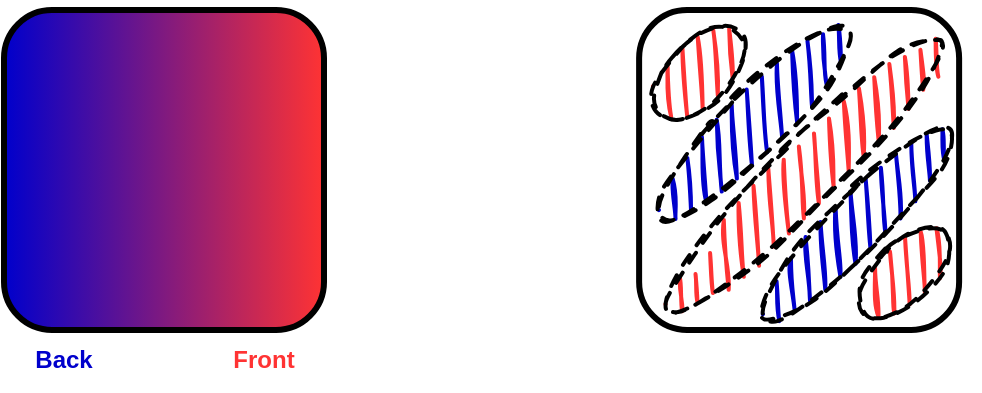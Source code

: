 <mxfile pages="5">
    <diagram id="9YZt-gtbpCS2y8PjOlEq" name="monolithic-architecture">
        <mxGraphModel dx="738" dy="495" grid="1" gridSize="10" guides="1" tooltips="1" connect="1" arrows="1" fold="1" page="1" pageScale="1" pageWidth="850" pageHeight="1100" math="0" shadow="0">
            <root>
                <mxCell id="0"/>
                <mxCell id="1" parent="0"/>
                <mxCell id="yftX4vZoFyeo2XI1cVny-1" value="" style="rounded=1;whiteSpace=wrap;html=1;strokeWidth=3;" parent="1" vertex="1">
                    <mxGeometry x="577.56" y="170" width="160" height="160" as="geometry"/>
                </mxCell>
                <mxCell id="yftX4vZoFyeo2XI1cVny-3" value="" style="ellipse;whiteSpace=wrap;html=1;strokeWidth=2;fillWeight=2;hachureGap=8;fillColor=#FF3333;fillStyle=dots;sketch=1;rotation=-45;dashed=1;" parent="1" vertex="1">
                    <mxGeometry x="577.56" y="187" width="60" height="30" as="geometry"/>
                </mxCell>
                <mxCell id="yftX4vZoFyeo2XI1cVny-4" value="" style="ellipse;whiteSpace=wrap;html=1;strokeWidth=2;fillWeight=2;hachureGap=8;fillColor=#0000CC;fillStyle=dots;sketch=1;rotation=-45;dashed=1;" parent="1" vertex="1">
                    <mxGeometry x="566.15" y="211.22" width="138.36" height="30" as="geometry"/>
                </mxCell>
                <mxCell id="yftX4vZoFyeo2XI1cVny-5" value="" style="ellipse;whiteSpace=wrap;html=1;strokeWidth=2;fillWeight=2;hachureGap=8;fillColor=#FF3333;fillStyle=dots;sketch=1;rotation=-45;dashed=1;" parent="1" vertex="1">
                    <mxGeometry x="560" y="237.7" width="199.73" height="30" as="geometry"/>
                </mxCell>
                <mxCell id="yftX4vZoFyeo2XI1cVny-6" value="" style="ellipse;whiteSpace=wrap;html=1;strokeWidth=2;fillWeight=2;hachureGap=8;fillColor=#0000CC;fillStyle=dots;sketch=1;rotation=-45;dashed=1;" parent="1" vertex="1">
                    <mxGeometry x="617.56" y="261.88" width="138.36" height="30" as="geometry"/>
                </mxCell>
                <mxCell id="yftX4vZoFyeo2XI1cVny-7" value="" style="ellipse;whiteSpace=wrap;html=1;strokeWidth=2;fillWeight=2;hachureGap=8;fillColor=#FF3333;fillStyle=dots;sketch=1;rotation=-45;dashed=1;" parent="1" vertex="1">
                    <mxGeometry x="680.56" y="286" width="60" height="30" as="geometry"/>
                </mxCell>
                <mxCell id="yftX4vZoFyeo2XI1cVny-8" value="Back" style="text;html=1;strokeColor=none;fillColor=none;align=center;verticalAlign=middle;whiteSpace=wrap;rounded=0;dashed=1;strokeWidth=3;fontColor=#0000CC;fontStyle=1" parent="1" vertex="1">
                    <mxGeometry x="260.0" y="330" width="60" height="30" as="geometry"/>
                </mxCell>
                <mxCell id="yftX4vZoFyeo2XI1cVny-9" value="Front" style="text;html=1;strokeColor=none;fillColor=none;align=center;verticalAlign=middle;whiteSpace=wrap;rounded=0;dashed=1;strokeWidth=3;fontColor=#FF3333;fontStyle=1" parent="1" vertex="1">
                    <mxGeometry x="360.0" y="330" width="60" height="30" as="geometry"/>
                </mxCell>
                <mxCell id="Ywb1gOYlwcAk9zeYxUiz-3" value="" style="rounded=1;whiteSpace=wrap;html=1;strokeWidth=3;fillColor=#FF3333;gradientColor=#0000CC;gradientDirection=west;sketch=0;fillStyle=solid;glass=0;shadow=0;" parent="1" vertex="1">
                    <mxGeometry x="260.0" y="170" width="160" height="160" as="geometry"/>
                </mxCell>
            </root>
        </mxGraphModel>
    </diagram>
    <diagram id="MsDbIhtKTxIqKhxCRkUP" name="back-front-layers-separation">
        <mxGraphModel dx="438" dy="495" grid="1" gridSize="10" guides="1" tooltips="1" connect="1" arrows="1" fold="1" page="1" pageScale="1" pageWidth="850" pageHeight="1100" math="0" shadow="0">
            <root>
                <mxCell id="vSREpnfkVAFtM0ynblTt-0"/>
                <mxCell id="vSREpnfkVAFtM0ynblTt-1" parent="vSREpnfkVAFtM0ynblTt-0"/>
                <mxCell id="SrxmTXKETb56-X1Sbaju-1" value="" style="rounded=1;whiteSpace=wrap;html=1;strokeWidth=2;fillWeight=4;hachureGap=8;hachureAngle=45;fillColor=#0000CC;sketch=1;glass=0;fillStyle=solid;fontSize=14;fontColor=#FF3333;" parent="vSREpnfkVAFtM0ynblTt-1" vertex="1">
                    <mxGeometry x="230" y="160" width="60" height="160" as="geometry"/>
                </mxCell>
                <mxCell id="qzlLxI9XlkP0cFf6hQbi-0" value="" style="rounded=1;whiteSpace=wrap;html=1;strokeWidth=2;fillWeight=4;hachureGap=8;hachureAngle=45;fillColor=#FF3333;sketch=1;glass=0;fillStyle=solid;fontSize=14;fontColor=#FF3333;" parent="vSREpnfkVAFtM0ynblTt-1" vertex="1">
                    <mxGeometry x="320" y="160" width="60" height="160" as="geometry"/>
                </mxCell>
                <mxCell id="YW20hQ9C-jznjRkErKJU-0" value="Back" style="text;html=1;strokeColor=none;fillColor=none;align=center;verticalAlign=middle;whiteSpace=wrap;rounded=0;dashed=1;strokeWidth=3;fontColor=#0000CC;fontStyle=1" parent="vSREpnfkVAFtM0ynblTt-1" vertex="1">
                    <mxGeometry x="230" y="320" width="60" height="30" as="geometry"/>
                </mxCell>
                <mxCell id="YW20hQ9C-jznjRkErKJU-1" value="Front" style="text;html=1;strokeColor=none;fillColor=none;align=center;verticalAlign=middle;whiteSpace=wrap;rounded=0;dashed=1;strokeWidth=3;fontColor=#FF3333;fontStyle=1" parent="vSREpnfkVAFtM0ynblTt-1" vertex="1">
                    <mxGeometry x="320" y="320" width="60" height="30" as="geometry"/>
                </mxCell>
            </root>
        </mxGraphModel>
    </diagram>
    <diagram id="G98a9rpOSMOM8z4a3CS2" name="back-micro-services">
        <mxGraphModel dx="438" dy="495" grid="1" gridSize="10" guides="1" tooltips="1" connect="1" arrows="1" fold="1" page="1" pageScale="1" pageWidth="850" pageHeight="1100" math="0" shadow="0">
            <root>
                <mxCell id="08Yrf13FnL13I_xNMtg8-0"/>
                <mxCell id="08Yrf13FnL13I_xNMtg8-1" parent="08Yrf13FnL13I_xNMtg8-0"/>
                <mxCell id="liiPGBRCtPzQbA6j8pJo-0" value="" style="rounded=1;whiteSpace=wrap;html=1;strokeWidth=2;fillWeight=4;hachureGap=8;hachureAngle=45;fillColor=none;sketch=1;glass=0;fillStyle=hachure;fontSize=14;fontColor=#FF3333;" parent="08Yrf13FnL13I_xNMtg8-1" vertex="1">
                    <mxGeometry x="310" y="150" width="60" height="160" as="geometry"/>
                </mxCell>
                <mxCell id="Fh5V1AX0UagbB8hkqlH6-0" value="" style="rounded=1;whiteSpace=wrap;html=1;strokeWidth=2;fillWeight=4;hachureGap=8;hachureAngle=45;fillColor=#0000CC;sketch=1;glass=0;fillStyle=solid;fontSize=14;fontColor=#FF3333;arcSize=0;" parent="08Yrf13FnL13I_xNMtg8-1" vertex="1">
                    <mxGeometry x="325" y="170" width="30" height="30" as="geometry"/>
                </mxCell>
                <mxCell id="Fh5V1AX0UagbB8hkqlH6-1" value="" style="rounded=1;whiteSpace=wrap;html=1;strokeWidth=2;fillWeight=4;hachureGap=8;hachureAngle=45;fillColor=#FF3333;sketch=1;glass=0;fillStyle=solid;fontSize=14;fontColor=#FF3333;" parent="08Yrf13FnL13I_xNMtg8-1" vertex="1">
                    <mxGeometry x="400" y="150" width="60" height="160" as="geometry"/>
                </mxCell>
                <mxCell id="Fh5V1AX0UagbB8hkqlH6-2" value="Back" style="text;html=1;strokeColor=none;fillColor=none;align=center;verticalAlign=middle;whiteSpace=wrap;rounded=0;dashed=1;strokeWidth=3;fontColor=#0000CC;fontStyle=1" parent="08Yrf13FnL13I_xNMtg8-1" vertex="1">
                    <mxGeometry x="310" y="310" width="60" height="30" as="geometry"/>
                </mxCell>
                <mxCell id="Fh5V1AX0UagbB8hkqlH6-3" value="Front" style="text;html=1;strokeColor=none;fillColor=none;align=center;verticalAlign=middle;whiteSpace=wrap;rounded=0;dashed=1;strokeWidth=3;fontColor=#FF3333;fontStyle=1" parent="08Yrf13FnL13I_xNMtg8-1" vertex="1">
                    <mxGeometry x="400" y="310" width="60" height="30" as="geometry"/>
                </mxCell>
                <mxCell id="oDAsPoRV3xYNeqNTKpen-0" value="" style="rounded=1;whiteSpace=wrap;html=1;strokeWidth=2;fillWeight=4;hachureGap=8;hachureAngle=45;fillColor=#0000CC;sketch=1;glass=0;fillStyle=solid;fontSize=14;fontColor=#FF3333;arcSize=0;" parent="08Yrf13FnL13I_xNMtg8-1" vertex="1">
                    <mxGeometry x="325" y="215" width="30" height="30" as="geometry"/>
                </mxCell>
                <mxCell id="oDAsPoRV3xYNeqNTKpen-1" value="" style="rounded=1;whiteSpace=wrap;html=1;strokeWidth=2;fillWeight=4;hachureGap=8;hachureAngle=45;fillColor=#0000CC;sketch=1;glass=0;fillStyle=solid;fontSize=14;fontColor=#FF3333;arcSize=0;" parent="08Yrf13FnL13I_xNMtg8-1" vertex="1">
                    <mxGeometry x="325" y="260" width="30" height="30" as="geometry"/>
                </mxCell>
            </root>
        </mxGraphModel>
    </diagram>
    <diagram id="U8a6prwhg5e3a0YqYAT8" name="micro-front-end-layer">
        <mxGraphModel dx="438" dy="495" grid="1" gridSize="10" guides="1" tooltips="1" connect="1" arrows="1" fold="1" page="1" pageScale="1" pageWidth="850" pageHeight="1100" math="0" shadow="0">
            <root>
                <mxCell id="xGAVFQmcOM1XZsZsjXyp-0"/>
                <mxCell id="xGAVFQmcOM1XZsZsjXyp-1" parent="xGAVFQmcOM1XZsZsjXyp-0"/>
                <mxCell id="Rb279vgmRleAhh0W8-I5-4" value="" style="rounded=1;whiteSpace=wrap;html=1;strokeWidth=2;fillWeight=4;hachureGap=8;hachureAngle=45;fillColor=none;sketch=1;glass=0;fillStyle=hachure;fontSize=14;fontColor=#FF3333;" parent="xGAVFQmcOM1XZsZsjXyp-1" vertex="1">
                    <mxGeometry x="310" y="150" width="60" height="160" as="geometry"/>
                </mxCell>
                <mxCell id="Rb279vgmRleAhh0W8-I5-8" value="" style="rounded=1;whiteSpace=wrap;html=1;strokeWidth=2;fillWeight=4;hachureGap=8;hachureAngle=45;fillColor=none;sketch=1;glass=0;fillStyle=hachure;fontSize=14;fontColor=#FF3333;" parent="xGAVFQmcOM1XZsZsjXyp-1" vertex="1">
                    <mxGeometry x="400" y="150" width="60" height="160" as="geometry"/>
                </mxCell>
                <mxCell id="Rb279vgmRleAhh0W8-I5-0" value="" style="rounded=1;whiteSpace=wrap;html=1;strokeWidth=2;fillWeight=4;hachureGap=8;hachureAngle=45;fillColor=#0000CC;sketch=1;glass=0;fillStyle=solid;fontSize=14;fontColor=#FF3333;arcSize=0;" parent="xGAVFQmcOM1XZsZsjXyp-1" vertex="1">
                    <mxGeometry x="325" y="170" width="30" height="30" as="geometry"/>
                </mxCell>
                <mxCell id="Rb279vgmRleAhh0W8-I5-2" value="Back" style="text;html=1;strokeColor=none;fillColor=none;align=center;verticalAlign=middle;whiteSpace=wrap;rounded=0;dashed=1;strokeWidth=3;fontColor=#0000CC;fontStyle=1" parent="xGAVFQmcOM1XZsZsjXyp-1" vertex="1">
                    <mxGeometry x="310" y="310" width="60" height="30" as="geometry"/>
                </mxCell>
                <mxCell id="Rb279vgmRleAhh0W8-I5-3" value="Front" style="text;html=1;strokeColor=none;fillColor=none;align=center;verticalAlign=middle;whiteSpace=wrap;rounded=0;dashed=1;strokeWidth=3;fontColor=#FF3333;fontStyle=1" parent="xGAVFQmcOM1XZsZsjXyp-1" vertex="1">
                    <mxGeometry x="400" y="310" width="60" height="30" as="geometry"/>
                </mxCell>
                <mxCell id="Rb279vgmRleAhh0W8-I5-5" value="" style="rounded=1;whiteSpace=wrap;html=1;strokeWidth=2;fillWeight=4;hachureGap=8;hachureAngle=45;fillColor=#0000CC;sketch=1;glass=0;fillStyle=solid;fontSize=14;fontColor=#FF3333;arcSize=0;" parent="xGAVFQmcOM1XZsZsjXyp-1" vertex="1">
                    <mxGeometry x="325" y="215" width="30" height="30" as="geometry"/>
                </mxCell>
                <mxCell id="Rb279vgmRleAhh0W8-I5-6" value="" style="rounded=1;whiteSpace=wrap;html=1;strokeWidth=2;fillWeight=4;hachureGap=8;hachureAngle=45;fillColor=#0000CC;sketch=1;glass=0;fillStyle=solid;fontSize=14;fontColor=#FF3333;arcSize=0;" parent="xGAVFQmcOM1XZsZsjXyp-1" vertex="1">
                    <mxGeometry x="325" y="260" width="30" height="30" as="geometry"/>
                </mxCell>
                <mxCell id="Rb279vgmRleAhh0W8-I5-7" value="" style="rounded=1;whiteSpace=wrap;html=1;strokeWidth=2;fillWeight=4;hachureGap=8;hachureAngle=45;fillColor=#FF3333;sketch=1;glass=0;fillStyle=solid;fontSize=14;fontColor=#FF3333;arcSize=0;" parent="xGAVFQmcOM1XZsZsjXyp-1" vertex="1">
                    <mxGeometry x="415" y="170" width="30" height="30" as="geometry"/>
                </mxCell>
                <mxCell id="Rb279vgmRleAhh0W8-I5-9" value="" style="rounded=1;whiteSpace=wrap;html=1;strokeWidth=2;fillWeight=4;hachureGap=8;hachureAngle=45;fillColor=#FF3333;sketch=1;glass=0;fillStyle=solid;fontSize=14;fontColor=#FF3333;arcSize=0;" parent="xGAVFQmcOM1XZsZsjXyp-1" vertex="1">
                    <mxGeometry x="415" y="215" width="30" height="30" as="geometry"/>
                </mxCell>
                <mxCell id="Rb279vgmRleAhh0W8-I5-10" value="" style="rounded=1;whiteSpace=wrap;html=1;strokeWidth=2;fillWeight=4;hachureGap=8;hachureAngle=45;fillColor=#FF3333;sketch=1;glass=0;fillStyle=solid;fontSize=14;fontColor=#FF3333;arcSize=0;" parent="xGAVFQmcOM1XZsZsjXyp-1" vertex="1">
                    <mxGeometry x="415" y="260" width="30" height="30" as="geometry"/>
                </mxCell>
            </root>
        </mxGraphModel>
    </diagram>
    <diagram id="wHeKaLPO1xWpuU_uPZHu" name="container-embedding-mfe">
        <mxGraphModel dx="438" dy="495" grid="1" gridSize="10" guides="1" tooltips="1" connect="1" arrows="1" fold="1" page="1" pageScale="1" pageWidth="850" pageHeight="1100" math="0" shadow="0">
            <root>
                <mxCell id="qZPa1fO29OUZyFsJHgkH-0"/>
                <mxCell id="qZPa1fO29OUZyFsJHgkH-1" parent="qZPa1fO29OUZyFsJHgkH-0"/>
                <mxCell id="DfvvTynhoAPi5q_5kiRm-0" value="" style="rounded=1;whiteSpace=wrap;html=1;strokeWidth=2;fillWeight=4;hachureGap=8;hachureAngle=45;fillColor=none;sketch=1;glass=0;fillStyle=hachure;fontSize=14;fontColor=#FF3333;" parent="qZPa1fO29OUZyFsJHgkH-1" vertex="1">
                    <mxGeometry x="290" y="150" width="170" height="160" as="geometry"/>
                </mxCell>
                <mxCell id="DfvvTynhoAPi5q_5kiRm-3" value="MFE 1" style="text;html=1;strokeColor=none;fillColor=none;align=center;verticalAlign=middle;whiteSpace=wrap;rounded=0;dashed=1;strokeWidth=3;fontColor=#FF3333;fontStyle=1" parent="qZPa1fO29OUZyFsJHgkH-1" vertex="1">
                    <mxGeometry x="395" y="186" width="60" height="30" as="geometry"/>
                </mxCell>
                <mxCell id="DfvvTynhoAPi5q_5kiRm-7" value="" style="rounded=1;whiteSpace=wrap;html=1;strokeWidth=2;fillWeight=4;hachureGap=8;hachureAngle=45;fillColor=#FF3333;sketch=1;glass=0;fillStyle=solid;fontSize=14;fontColor=#FF3333;arcSize=0;" parent="qZPa1fO29OUZyFsJHgkH-1" vertex="1">
                    <mxGeometry x="309" y="186" width="80" height="30" as="geometry"/>
                </mxCell>
                <mxCell id="DfvvTynhoAPi5q_5kiRm-8" value="" style="rounded=1;whiteSpace=wrap;html=1;strokeWidth=2;fillWeight=4;hachureGap=8;hachureAngle=45;fillColor=#FF3333;sketch=1;glass=0;fillStyle=solid;fontSize=14;fontColor=#FF3333;arcSize=0;" parent="qZPa1fO29OUZyFsJHgkH-1" vertex="1">
                    <mxGeometry x="309" y="226" width="80" height="30" as="geometry"/>
                </mxCell>
                <mxCell id="DfvvTynhoAPi5q_5kiRm-9" value="" style="rounded=1;whiteSpace=wrap;html=1;strokeWidth=2;fillWeight=4;hachureGap=8;hachureAngle=45;fillColor=#FF3333;sketch=1;glass=0;fillStyle=solid;fontSize=14;fontColor=#FF3333;arcSize=0;" parent="qZPa1fO29OUZyFsJHgkH-1" vertex="1">
                    <mxGeometry x="309" y="266" width="80" height="30" as="geometry"/>
                </mxCell>
                <mxCell id="DfvvTynhoAPi5q_5kiRm-10" value="Container" style="text;html=1;strokeColor=none;fillColor=none;align=center;verticalAlign=middle;whiteSpace=wrap;rounded=0;dashed=1;strokeWidth=3;fontColor=#000000;fontStyle=1" parent="qZPa1fO29OUZyFsJHgkH-1" vertex="1">
                    <mxGeometry x="297" y="150" width="60" height="30" as="geometry"/>
                </mxCell>
                <mxCell id="DfvvTynhoAPi5q_5kiRm-11" value="MFE 2" style="text;html=1;strokeColor=none;fillColor=none;align=center;verticalAlign=middle;whiteSpace=wrap;rounded=0;dashed=1;strokeWidth=3;fontColor=#FF3333;fontStyle=1" parent="qZPa1fO29OUZyFsJHgkH-1" vertex="1">
                    <mxGeometry x="395" y="226" width="60" height="30" as="geometry"/>
                </mxCell>
                <mxCell id="DfvvTynhoAPi5q_5kiRm-12" value="MFE .. N" style="text;html=1;strokeColor=none;fillColor=none;align=center;verticalAlign=middle;whiteSpace=wrap;rounded=0;dashed=1;strokeWidth=3;fontColor=#FF3333;fontStyle=1" parent="qZPa1fO29OUZyFsJHgkH-1" vertex="1">
                    <mxGeometry x="395" y="266" width="60" height="30" as="geometry"/>
                </mxCell>
            </root>
        </mxGraphModel>
    </diagram>
</mxfile>